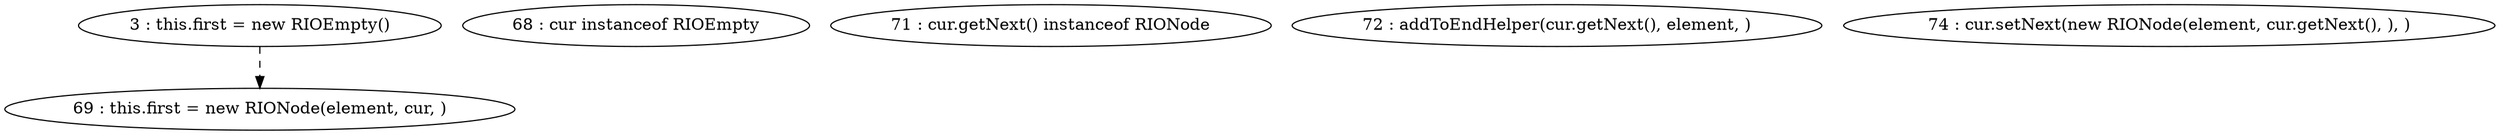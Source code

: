 digraph G {
"3 : this.first = new RIOEmpty()"
"3 : this.first = new RIOEmpty()" -> "69 : this.first = new RIONode(element, cur, )" [style=dashed]
"68 : cur instanceof RIOEmpty"
"69 : this.first = new RIONode(element, cur, )"
"71 : cur.getNext() instanceof RIONode"
"72 : addToEndHelper(cur.getNext(), element, )"
"74 : cur.setNext(new RIONode(element, cur.getNext(), ), )"
}